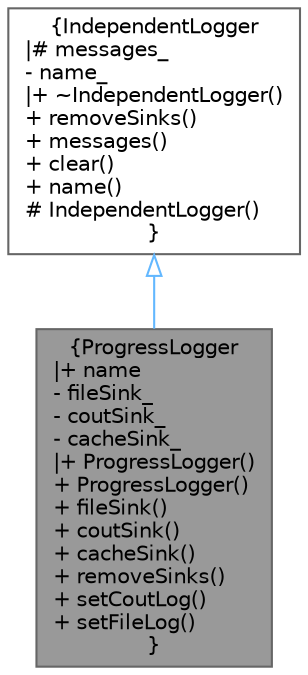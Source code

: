 digraph "ProgressLogger"
{
 // INTERACTIVE_SVG=YES
 // LATEX_PDF_SIZE
  bgcolor="transparent";
  edge [fontname=Helvetica,fontsize=10,labelfontname=Helvetica,labelfontsize=10];
  node [fontname=Helvetica,fontsize=10,shape=box,height=0.2,width=0.4];
  Node1 [label="{ProgressLogger\n|+ name\l- fileSink_\l- coutSink_\l- cacheSink_\l|+ ProgressLogger()\l+ ProgressLogger()\l+ fileSink()\l+ coutSink()\l+ cacheSink()\l+ removeSinks()\l+ setCoutLog()\l+ setFileLog()\l}",height=0.2,width=0.4,color="gray40", fillcolor="grey60", style="filled", fontcolor="black",tooltip=" "];
  Node2 -> Node1 [dir="back",color="steelblue1",style="solid",arrowtail="onormal"];
  Node2 [label="{IndependentLogger\n|# messages_\l- name_\l|+ ~IndependentLogger()\l+ removeSinks()\l+ messages()\l+ clear()\l+ name()\l# IndependentLogger()\l}",height=0.2,width=0.4,color="gray40", fillcolor="white", style="filled",URL="$classore_1_1data_1_1_independent_logger.html",tooltip="Base Log handler class that utilises Boost logging to create log sinks."];
}
